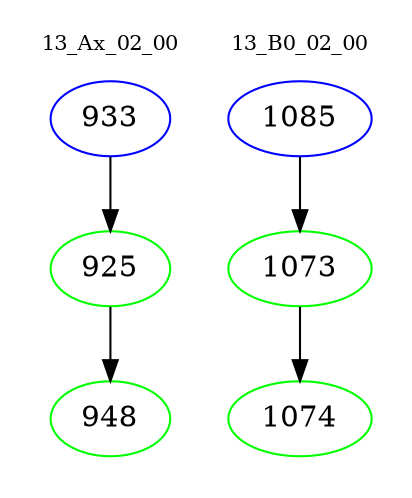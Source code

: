 digraph{
subgraph cluster_0 {
color = white
label = "13_Ax_02_00";
fontsize=10;
T0_933 [label="933", color="blue"]
T0_933 -> T0_925 [color="black"]
T0_925 [label="925", color="green"]
T0_925 -> T0_948 [color="black"]
T0_948 [label="948", color="green"]
}
subgraph cluster_1 {
color = white
label = "13_B0_02_00";
fontsize=10;
T1_1085 [label="1085", color="blue"]
T1_1085 -> T1_1073 [color="black"]
T1_1073 [label="1073", color="green"]
T1_1073 -> T1_1074 [color="black"]
T1_1074 [label="1074", color="green"]
}
}
